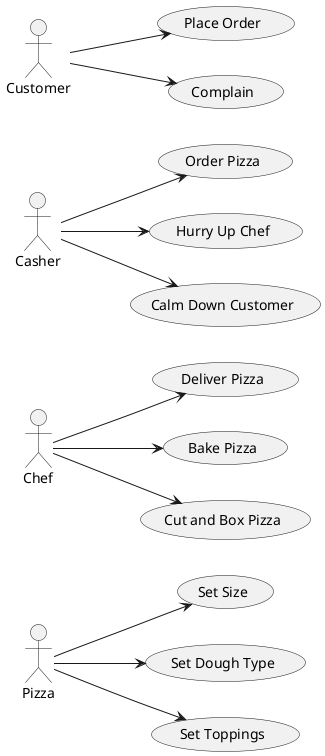 /'
Copyright (c) 2025 Ahmed R. Sadik, Honda Research Institute Europe GmbH

This source code is licensed under the MIT License found in the
LICENSE file in the root directory of this source tree. This dataset contains smelly code for research and refactoring purposes.
'/

@startuml
left to right direction
:Pizza:
:Chef:
:Casher:
:Customer:

:Customer: --> (Place Order)
:Customer: --> (Complain)
:Casher: --> (Order Pizza)
:Casher: --> (Hurry Up Chef)
:Casher: --> (Calm Down Customer)
:Chef: --> (Deliver Pizza)
:Chef: --> (Bake Pizza)
:Chef: --> (Cut and Box Pizza)
:Pizza: --> (Set Size)
:Pizza: --> (Set Dough Type)
:Pizza: --> (Set Toppings)

@enduml






